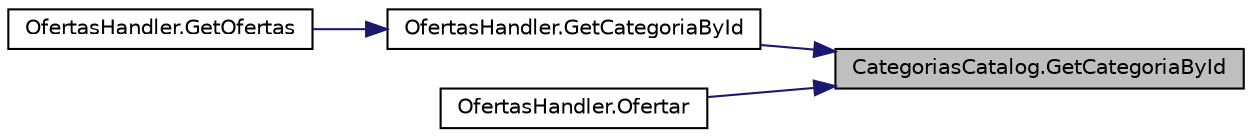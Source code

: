 digraph "CategoriasCatalog.GetCategoriaById"
{
 // INTERACTIVE_SVG=YES
 // LATEX_PDF_SIZE
  edge [fontname="Helvetica",fontsize="10",labelfontname="Helvetica",labelfontsize="10"];
  node [fontname="Helvetica",fontsize="10",shape=record];
  rankdir="RL";
  Node1 [label="CategoriasCatalog.GetCategoriaById",height=0.2,width=0.4,color="black", fillcolor="grey75", style="filled", fontcolor="black",tooltip="Método para obtener una categoría por id."];
  Node1 -> Node2 [dir="back",color="midnightblue",fontsize="10",style="solid",fontname="Helvetica"];
  Node2 [label="OfertasHandler.GetCategoriaById",height=0.2,width=0.4,color="black", fillcolor="white", style="filled",URL="$classOfertasHandler.html#acd0f922cabb68e54f3a72a4761925872",tooltip="Método para obtener una Categoria por id."];
  Node2 -> Node3 [dir="back",color="midnightblue",fontsize="10",style="solid",fontname="Helvetica"];
  Node3 [label="OfertasHandler.GetOfertas",height=0.2,width=0.4,color="black", fillcolor="white", style="filled",URL="$classOfertasHandler.html#aee064b912d719b92da28610ca6c002c1",tooltip="Método para obtener OfertaDeServicio."];
  Node1 -> Node4 [dir="back",color="midnightblue",fontsize="10",style="solid",fontname="Helvetica"];
  Node4 [label="OfertasHandler.Ofertar",height=0.2,width=0.4,color="black", fillcolor="white", style="filled",URL="$classOfertasHandler.html#a4171d183ad7e5356a35881f8078fd5c1",tooltip="Constructor de la clase."];
}
